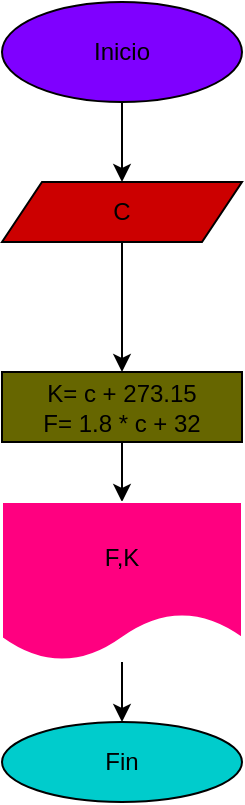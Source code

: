 <mxfile>
    <diagram id="BrxpiMh6Ymbdzx7iWMyk" name="Página-1">
        <mxGraphModel dx="345" dy="472" grid="1" gridSize="10" guides="1" tooltips="1" connect="1" arrows="1" fold="1" page="1" pageScale="1" pageWidth="827" pageHeight="1169" math="0" shadow="0">
            <root>
                <mxCell id="0"/>
                <mxCell id="1" parent="0"/>
                <mxCell id="5" value="" style="edgeStyle=none;html=1;" edge="1" parent="1" source="3" target="4">
                    <mxGeometry relative="1" as="geometry"/>
                </mxCell>
                <mxCell id="3" value="Inicio" style="ellipse;whiteSpace=wrap;html=1;fillColor=#7F00FF;" vertex="1" parent="1">
                    <mxGeometry x="120" y="20" width="120" height="50" as="geometry"/>
                </mxCell>
                <mxCell id="8" value="" style="edgeStyle=none;html=1;" edge="1" parent="1" source="4" target="7">
                    <mxGeometry relative="1" as="geometry"/>
                </mxCell>
                <mxCell id="4" value="C" style="shape=parallelogram;perimeter=parallelogramPerimeter;whiteSpace=wrap;html=1;fixedSize=1;fillColor=#CC0000;" vertex="1" parent="1">
                    <mxGeometry x="120" y="110" width="120" height="30" as="geometry"/>
                </mxCell>
                <mxCell id="9" style="edgeStyle=none;html=1;" edge="1" parent="1" source="7" target="10">
                    <mxGeometry relative="1" as="geometry">
                        <mxPoint x="180" y="290" as="targetPoint"/>
                    </mxGeometry>
                </mxCell>
                <mxCell id="7" value="K= c + 273.15&lt;br&gt;F= 1.8 * c + 32" style="whiteSpace=wrap;html=1;fillColor=#666600;" vertex="1" parent="1">
                    <mxGeometry x="120" y="205" width="120" height="35" as="geometry"/>
                </mxCell>
                <mxCell id="12" value="" style="edgeStyle=none;html=1;" edge="1" parent="1" source="10" target="11">
                    <mxGeometry relative="1" as="geometry"/>
                </mxCell>
                <mxCell id="10" value="F,K" style="shape=document;whiteSpace=wrap;html=1;boundedLbl=1;strokeColor=#FFFFFF;fillColor=#FF0080;" vertex="1" parent="1">
                    <mxGeometry x="120" y="270" width="120" height="80" as="geometry"/>
                </mxCell>
                <mxCell id="11" value="Fin" style="ellipse;whiteSpace=wrap;html=1;fillColor=#00CCCC;" vertex="1" parent="1">
                    <mxGeometry x="120" y="380" width="120" height="40" as="geometry"/>
                </mxCell>
            </root>
        </mxGraphModel>
    </diagram>
</mxfile>